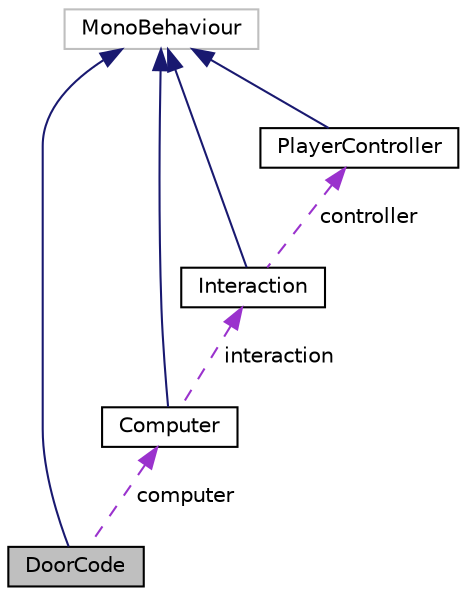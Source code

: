digraph "DoorCode"
{
 // LATEX_PDF_SIZE
  edge [fontname="Helvetica",fontsize="10",labelfontname="Helvetica",labelfontsize="10"];
  node [fontname="Helvetica",fontsize="10",shape=record];
  Node1 [label="DoorCode",height=0.2,width=0.4,color="black", fillcolor="grey75", style="filled", fontcolor="black",tooltip=" "];
  Node2 -> Node1 [dir="back",color="midnightblue",fontsize="10",style="solid",fontname="Helvetica"];
  Node2 [label="MonoBehaviour",height=0.2,width=0.4,color="grey75", fillcolor="white", style="filled",tooltip=" "];
  Node3 -> Node1 [dir="back",color="darkorchid3",fontsize="10",style="dashed",label=" computer" ,fontname="Helvetica"];
  Node3 [label="Computer",height=0.2,width=0.4,color="black", fillcolor="white", style="filled",URL="$class_computer.html",tooltip=" "];
  Node2 -> Node3 [dir="back",color="midnightblue",fontsize="10",style="solid",fontname="Helvetica"];
  Node4 -> Node3 [dir="back",color="darkorchid3",fontsize="10",style="dashed",label=" interaction" ,fontname="Helvetica"];
  Node4 [label="Interaction",height=0.2,width=0.4,color="black", fillcolor="white", style="filled",URL="$class_interaction.html",tooltip=" "];
  Node2 -> Node4 [dir="back",color="midnightblue",fontsize="10",style="solid",fontname="Helvetica"];
  Node5 -> Node4 [dir="back",color="darkorchid3",fontsize="10",style="dashed",label=" controller" ,fontname="Helvetica"];
  Node5 [label="PlayerController",height=0.2,width=0.4,color="black", fillcolor="white", style="filled",URL="$class_player_controller.html",tooltip=" "];
  Node2 -> Node5 [dir="back",color="midnightblue",fontsize="10",style="solid",fontname="Helvetica"];
}
